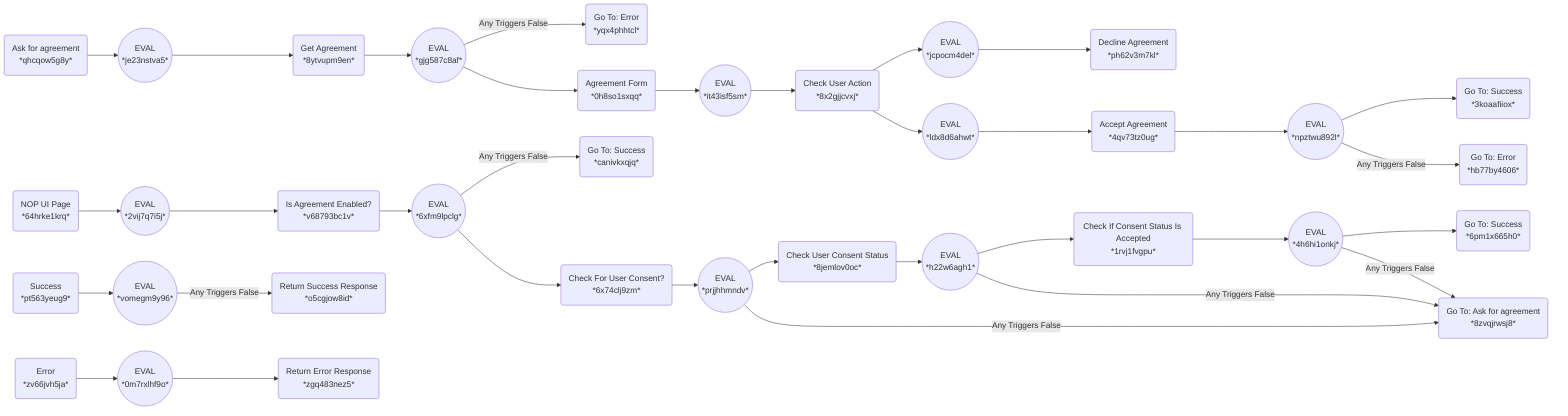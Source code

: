 flowchart LR
    gjg587c8af(("EVAL<br>*gjg587c8af*")) -- Any Triggers False --> yqx4phhtcl("Go To: Error<br>*yqx4phhtcl*")
    ldx8d6ahwt(("EVAL<br>*ldx8d6ahwt*")) --> 4qv73tz0ug("Accept Agreement<br>*4qv73tz0ug*")
    6xfm9lpclg(("EVAL<br>*6xfm9lpclg*")) -- Any Triggers False --> canivkxqjq("Go To: Success<br>*canivkxqjq*")
    4h6hi1onkj(("EVAL<br>*4h6hi1onkj*")) --> 6pm1x665h0("Go To: Success<br>*6pm1x665h0*")
    h22w6agh1(("EVAL<br>*h22w6agh1*")) --> 1rvj1fvgpu("Check If Consent Status Is Accepted<br>*1rvj1fvgpu*")
    prjjhhmndv(("EVAL<br>*prjjhhmndv*")) --> 8jemlov0oc("Check User Consent Status<br>*8jemlov0oc*")
    6x74clj9zm("Check For User Consent?<br>*6x74clj9zm*") --> prjjhhmndv(("EVAL<br>*prjjhhmndv*"))
    1rvj1fvgpu("Check If Consent Status Is Accepted<br>*1rvj1fvgpu*") --> 4h6hi1onkj(("EVAL<br>*4h6hi1onkj*"))
    2vij7q7i5j(("EVAL<br>*2vij7q7i5j*")) --> v68793bc1v("Is Agreement Enabled?<br>*v68793bc1v*")
    v68793bc1v("Is Agreement Enabled?<br>*v68793bc1v*") --> 6xfm9lpclg(("EVAL<br>*6xfm9lpclg*"))
    6xfm9lpclg(("EVAL<br>*6xfm9lpclg*")) --> 6x74clj9zm("Check For User Consent?<br>*6x74clj9zm*")
    prjjhhmndv(("EVAL<br>*prjjhhmndv*")) -- Any Triggers False --> 8zvqjrwsj8("Go To: Ask for agreement<br>*8zvqjrwsj8*")
    jcpocm4del(("EVAL<br>*jcpocm4del*")) --> ph62v3m7kl("Decline Agreement<br>*ph62v3m7kl*")
    4qv73tz0ug("Accept Agreement<br>*4qv73tz0ug*") --> npztwu892l(("EVAL<br>*npztwu892l*"))
    it43isf5sm(("EVAL<br>*it43isf5sm*")) --> 8x2gjjcvxj("Check User Action<br>*8x2gjjcvxj*")
    4h6hi1onkj(("EVAL<br>*4h6hi1onkj*")) -- Any Triggers False --> 8zvqjrwsj8("Go To: Ask for agreement<br>*8zvqjrwsj8*")
    je23nstva5(("EVAL<br>*je23nstva5*")) --> 8ytvupm9en("Get Agreement<br>*8ytvupm9en*")
    8ytvupm9en("Get Agreement<br>*8ytvupm9en*") --> gjg587c8af(("EVAL<br>*gjg587c8af*"))
    npztwu892l(("EVAL<br>*npztwu892l*")) --> 3koaafiiox("Go To: Success<br>*3koaafiiox*")
    8x2gjjcvxj("Check User Action<br>*8x2gjjcvxj*") --> jcpocm4del(("EVAL<br>*jcpocm4del*"))
    qhcqow5g8y("Ask for agreement<br>*qhcqow5g8y*") --> je23nstva5(("EVAL<br>*je23nstva5*"))
    h22w6agh1(("EVAL<br>*h22w6agh1*")) -- Any Triggers False --> 8zvqjrwsj8("Go To: Ask for agreement<br>*8zvqjrwsj8*")
    8jemlov0oc("Check User Consent Status<br>*8jemlov0oc*") --> h22w6agh1(("EVAL<br>*h22w6agh1*"))
    pt563yeug9("Success<br>*pt563yeug9*") --> vomegm9y96(("EVAL<br>*vomegm9y96*"))
    vomegm9y96(("EVAL<br>*vomegm9y96*")) -- Any Triggers False --> o5cgjow8id("Return Success Response<br>*o5cgjow8id*")
    8x2gjjcvxj("Check User Action<br>*8x2gjjcvxj*") --> ldx8d6ahwt(("EVAL<br>*ldx8d6ahwt*"))
    gjg587c8af(("EVAL<br>*gjg587c8af*")) --> 0h8so1sxqq("Agreement Form<br>*0h8so1sxqq*")
    0h8so1sxqq("Agreement Form<br>*0h8so1sxqq*") --> it43isf5sm(("EVAL<br>*it43isf5sm*"))
    64hrke1krq("NOP UI Page<br>*64hrke1krq*") --> 2vij7q7i5j(("EVAL<br>*2vij7q7i5j*"))
    zv66jvh5ja("Error<br>*zv66jvh5ja*") --> 0m7rxlhf9o(("EVAL<br>*0m7rxlhf9o*"))
    0m7rxlhf9o(("EVAL<br>*0m7rxlhf9o*")) --> zgq483nez5("Return Error Response<br>*zgq483nez5*")
    npztwu892l(("EVAL<br>*npztwu892l*")) -- Any Triggers False --> hb77by4606("Go To: Error<br>*hb77by4606*")